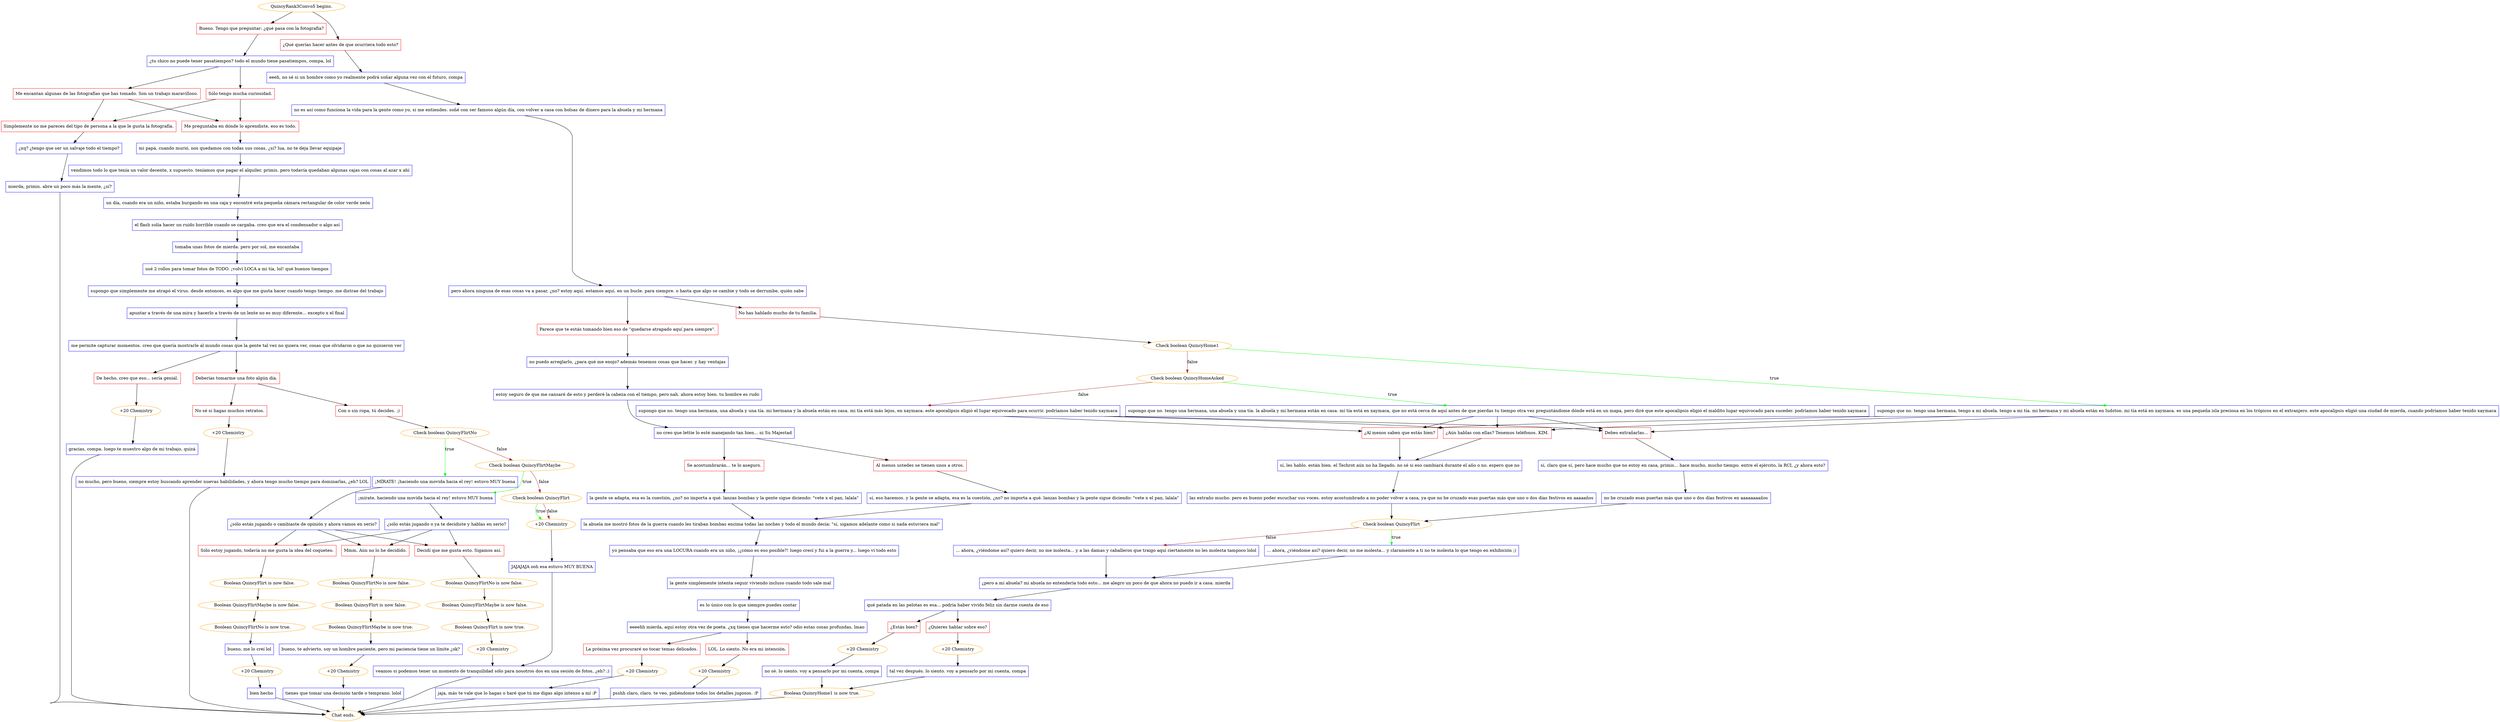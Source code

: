 digraph {
	"QuincyRank3Convo5 begins." [color=orange];
		"QuincyRank3Convo5 begins." -> j3608513226;
		"QuincyRank3Convo5 begins." -> j2606048392;
	j3608513226 [label="Bueno. Tengo que preguntar: ¿qué pasa con la fotografía?",shape=box,color=red];
		j3608513226 -> j634879039;
	j2606048392 [label="¿Qué querías hacer antes de que ocurriera todo esto?",shape=box,color=red];
		j2606048392 -> j440071522;
	j634879039 [label="¿tu chico no puede tener pasatiempos? todo el mundo tiene pasatiempos, compa, lol",shape=box,color=blue];
		j634879039 -> j2504005969;
		j634879039 -> j669821609;
	j440071522 [label="eeeh, no sé si un hombre como yo realmente podrá soñar alguna vez con el futuro, compa",shape=box,color=blue];
		j440071522 -> j113217727;
	j2504005969 [label="Me encantan algunas de las fotografías que has tomado. Son un trabajo maravilloso.",shape=box,color=red];
		j2504005969 -> j4061464534;
		j2504005969 -> j2589576047;
	j669821609 [label="Sólo tengo mucha curiosidad.",shape=box,color=red];
		j669821609 -> j4061464534;
		j669821609 -> j2589576047;
	j113217727 [label="no es así como funciona la vida para la gente como yo, si me entiendes. soñé con ser famoso algún día, con volver a casa con bolsas de dinero para la abuela y mi hermana",shape=box,color=blue];
		j113217727 -> j2578875480;
	j4061464534 [label="Me preguntaba en dónde lo aprendiste, eso es todo.",shape=box,color=red];
		j4061464534 -> j3495901444;
	j2589576047 [label="Simplemente no me pareces del tipo de persona a la que le gusta la fotografía.",shape=box,color=red];
		j2589576047 -> j4074093444;
	j2578875480 [label="pero ahora ninguna de esas cosas va a pasar, ¿no? estoy aquí. estamos aquí. en un bucle. para siempre. o hasta que algo se cambie y todo se derrumbe, quién sabe",shape=box,color=blue];
		j2578875480 -> j4092450419;
		j2578875480 -> j3958055971;
	j3495901444 [label="mi papá, cuando murió, nos quedamos con todas sus cosas, ¿sí? lua, no te deja llevar equipaje",shape=box,color=blue];
		j3495901444 -> j124214479;
	j4074093444 [label="¿xq? ¿tengo que ser un salvaje todo el tiempo?",shape=box,color=blue];
		j4074093444 -> j2817513693;
	j4092450419 [label="Parece que te estás tomando bien eso de \"quedarse atrapado aquí para siempre\".",shape=box,color=red];
		j4092450419 -> j2625463849;
	j3958055971 [label="No has hablado mucho de tu familia.",shape=box,color=red];
		j3958055971 -> j1107054542;
	j124214479 [label="vendimos todo lo que tenía un valor decente, x supuesto. teníamos que pagar el alquiler, primis. pero todavía quedaban algunas cajas con cosas al azar x ahí",shape=box,color=blue];
		j124214479 -> j1489017556;
	j2817513693 [label="mierda, primis. abre un poco más la mente, ¿sí?",shape=box,color=blue];
		j2817513693 -> "Chat ends.";
	j2625463849 [label="no puedo arreglarlo, ¿para qué me enojo? además tenemos cosas que hacer. y hay ventajas",shape=box,color=blue];
		j2625463849 -> j155363135;
	j1107054542 [label="Check boolean QuincyHome1",color=orange];
		j1107054542 -> j3240906493 [label=true,color=green];
		j1107054542 -> j3454029324 [label=false,color=brown];
	j1489017556 [label="un día, cuando era un niño, estaba hurgando en una caja y encontré esta pequeña cámara rectangular de color verde neón",shape=box,color=blue];
		j1489017556 -> j3403845178;
	"Chat ends." [color=orange];
	j155363135 [label="estoy seguro de que me cansaré de esto y perderé la cabeza con el tiempo, pero nah. ahora estoy bien. tu hombre es rudo",shape=box,color=blue];
		j155363135 -> j2969162626;
	j3240906493 [label="supongo que no. tengo una hermana, tengo a mi abuela. tengo a mi tía. mi hermana y mi abuela están en ludston. mi tía está en xaymaca. es una pequeña isla preciosa en los trópicos en el extranjero. este apocalipsis eligió una ciudad de mierda, cuando podríamos haber tenido xaymaca",shape=box,color=blue];
		j3240906493 -> j1516544264;
		j3240906493 -> j3934187561;
		j3240906493 -> j3845350100;
	j3454029324 [label="Check boolean QuincyHomeAsked",color=orange];
		j3454029324 -> j759664748 [label=true,color=green];
		j3454029324 -> j1842553542 [label=false,color=brown];
	j3403845178 [label="el flash solía hacer un ruido horrible cuando se cargaba. creo que era el condensador o algo así",shape=box,color=blue];
		j3403845178 -> j255026269;
	j2969162626 [label="no creo que lettie lo esté manejando tan bien... ni Su Majestad",shape=box,color=blue];
		j2969162626 -> j3294341023;
		j2969162626 -> j1448860208;
	j1516544264 [label="¿Aún hablas con ellas? Tenemos teléfonos. KIM.",shape=box,color=red];
		j1516544264 -> j2698220581;
	j3934187561 [label="¿Al menos saben que estás bien?",shape=box,color=red];
		j3934187561 -> j2698220581;
	j3845350100 [label="Debes extrañarlas...",shape=box,color=red];
		j3845350100 -> j1213551041;
	j759664748 [label="supongo que no. tengo una hermana, una abuela y una tía. la abuela y mi hermana están en casa. mi tía está en xaymaca, que no está cerca de aquí antes de que pierdas tu tiempo otra vez preguntándome dónde está en un mapa, pero diré que este apocalipsis eligió el maldito lugar equivocado para suceder. podríamos haber tenido xaymaca",shape=box,color=blue];
		j759664748 -> j1516544264;
		j759664748 -> j3934187561;
		j759664748 -> j3845350100;
	j1842553542 [label="supongo que no. tengo una hermana, una abuela y una tía. mi hermana y la abuela están en casa. mi tía está más lejos, en xaymaca. este apocalipsis eligió el lugar equivocado para ocurrir. podríamos haber tenido xaymaca",shape=box,color=blue];
		j1842553542 -> j1516544264;
		j1842553542 -> j3934187561;
		j1842553542 -> j3845350100;
	j255026269 [label="tomaba unas fotos de mierda. pero por sol, me encantaba",shape=box,color=blue];
		j255026269 -> j264843425;
	j3294341023 [label="Al menos ustedes se tienen unos a otros.",shape=box,color=red];
		j3294341023 -> j1123919101;
	j1448860208 [label="Se acostumbrarán... te lo aseguro.",shape=box,color=red];
		j1448860208 -> j1344740839;
	j2698220581 [label="sí, les hablo. están bien. el Techrot aún no ha llegado. no sé si eso cambiará durante el año o no. espero que no",shape=box,color=blue];
		j2698220581 -> j1761896703;
	j1213551041 [label="sí, claro que sí, pero hace mucho que no estoy en casa, primis... hace mucho, mucho tiempo. entre el ejército, la RCI, ¿y ahora esto?",shape=box,color=blue];
		j1213551041 -> j1099529648;
	j264843425 [label="usé 2 rollos para tomar fotos de TODO. ¡volví LOCA a mi tía, lol! qué buenos tiempos",shape=box,color=blue];
		j264843425 -> j3476980558;
	j1123919101 [label="sí, eso hacemos. y la gente se adapta, esa es la cuestión, ¿no? no importa a qué. lanzas bombas y la gente sigue diciendo: \"vete x el pan, lalala\"",shape=box,color=blue];
		j1123919101 -> j1327659415;
	j1344740839 [label="la gente se adapta, esa es la cuestión, ¿no? no importa a qué. lanzas bombas y la gente sigue diciendo: \"vete x el pan, lalala\"",shape=box,color=blue];
		j1344740839 -> j1327659415;
	j1761896703 [label="las extraño mucho. pero es bueno poder escuchar sus voces. estoy acostumbrado a no poder volver a casa, ya que no he cruzado esas puertas más que uno o dos días festivos en aaaaaños",shape=box,color=blue];
		j1761896703 -> j1312645796;
	j1099529648 [label="no he cruzado esas puertas más que uno o dos días festivos en aaaaaaaaños",shape=box,color=blue];
		j1099529648 -> j1312645796;
	j3476980558 [label="supongo que simplemente me atrapó el virus. desde entonces, es algo que me gusta hacer cuando tengo tiempo. me distrae del trabajo",shape=box,color=blue];
		j3476980558 -> j4061804895;
	j1327659415 [label="la abuela me mostró fotos de la guerra cuando les tiraban bombas encima todas las noches y todo el mundo decía: \"sí, sigamos adelante como si nada estuviera mal\"",shape=box,color=blue];
		j1327659415 -> j4093191982;
	j1312645796 [label="Check boolean QuincyFlirt",color=orange];
		j1312645796 -> j3086799029 [label=true,color=green];
		j1312645796 -> j3821235639 [label=false,color=brown];
	j4061804895 [label="apuntar a través de una mira y hacerlo a través de un lente no es muy diferente... excepto x el final",shape=box,color=blue];
		j4061804895 -> j4160158776;
	j4093191982 [label="yo pensaba que eso era una LOCURA cuando era un niño, ¡¿cómo es eso posible?! luego crecí y fui a la guerra y... luego vi todo esto",shape=box,color=blue];
		j4093191982 -> j3108046713;
	j3086799029 [label="... ahora, ¿viéndome así? quiero decir, no me molesta... y claramente a ti no te molesta lo que tengo en exhibición ;)",shape=box,color=blue];
		j3086799029 -> j2655764047;
	j3821235639 [label="... ahora, ¿viéndome así? quiero decir, no me molesta... y a las damas y caballeros que traigo aquí ciertamente no les molesta tampoco lolol",shape=box,color=blue];
		j3821235639 -> j2655764047;
	j4160158776 [label="me permite capturar momentos. creo que quería mostrarle al mundo cosas que la gente tal vez no quiera ver, cosas que olvidaron o que no quisieron ver",shape=box,color=blue];
		j4160158776 -> j2843478274;
		j4160158776 -> j4074630011;
	j3108046713 [label="la gente simplemente intenta seguir viviendo incluso cuando todo sale mal",shape=box,color=blue];
		j3108046713 -> j2286218473;
	j2655764047 [label="¿pero a mi abuela? mi abuela no entendería todo esto... me alegro un poco de que ahora no puedo ir a casa. mierda",shape=box,color=blue];
		j2655764047 -> j1506856796;
	j2843478274 [label="Deberías tomarme una foto algún día.",shape=box,color=red];
		j2843478274 -> j4089118617;
		j2843478274 -> j3382142952;
	j4074630011 [label="De hecho, creo que eso... sería genial.",shape=box,color=red];
		j4074630011 -> j2481886644;
	j2286218473 [label="es lo único con lo que siempre puedes contar",shape=box,color=blue];
		j2286218473 -> j3958198840;
	j1506856796 [label="qué patada en las pelotas es esa... podría haber vivido feliz sin darme cuenta de eso",shape=box,color=blue];
		j1506856796 -> j4251449220;
		j1506856796 -> j1428218116;
	j4089118617 [label="Con o sin ropa, tú decides. ;)",shape=box,color=red];
		j4089118617 -> j3041405402;
	j3382142952 [label="No sé si hagas muchos retratos.",shape=box,color=red];
		j3382142952 -> j706732096;
	j2481886644 [label="+20 Chemistry",color=orange];
		j2481886644 -> j3759254978;
	j3958198840 [label="eeeehh mierda, aquí estoy otra vez de poeta. ¿xq tienes que hacerme esto? odio estas cosas profundas, lmao",shape=box,color=blue];
		j3958198840 -> j1959244906;
		j3958198840 -> j1865518646;
	j4251449220 [label="¿Estás bien?",shape=box,color=red];
		j4251449220 -> j634881500;
	j1428218116 [label="¿Quieres hablar sobre eso?",shape=box,color=red];
		j1428218116 -> j621329752;
	j3041405402 [label="Check boolean QuincyFlirtNo",color=orange];
		j3041405402 -> j2957219566 [label=true,color=green];
		j3041405402 -> j1771625091 [label=false,color=brown];
	j706732096 [label="+20 Chemistry",color=orange];
		j706732096 -> j3356615391;
	j3759254978 [label="gracias, compa. luego te muestro algo de mi trabajo, quizá",shape=box,color=blue];
		j3759254978 -> "Chat ends.";
	j1959244906 [label="LOL. Lo siento. No era mi intención.",shape=box,color=red];
		j1959244906 -> j1990474008;
	j1865518646 [label="La próxima vez procuraré no tocar temas delicados.",shape=box,color=red];
		j1865518646 -> j2527020874;
	j634881500 [label="+20 Chemistry",color=orange];
		j634881500 -> j156260145;
	j621329752 [label="+20 Chemistry",color=orange];
		j621329752 -> j3223554539;
	j2957219566 [label="¡MÍRATE! ¡haciendo una movida hacia el rey! estuvo MUY buena",shape=box,color=blue];
		j2957219566 -> j4144108673;
	j1771625091 [label="Check boolean QuincyFlirtMaybe",color=orange];
		j1771625091 -> j2405645773 [label=true,color=green];
		j1771625091 -> j264878120 [label=false,color=brown];
	j3356615391 [label="no mucho, pero bueno, siempre estoy buscando aprender nuevas habilidades, y ahora tengo mucho tiempo para dominarlas, ¿eh? LOL",shape=box,color=blue];
		j3356615391 -> "Chat ends.";
	j1990474008 [label="+20 Chemistry",color=orange];
		j1990474008 -> j3723873759;
	j2527020874 [label="+20 Chemistry",color=orange];
		j2527020874 -> j1562507271;
	j156260145 [label="no sé. lo siento. voy a pensarlo por mi cuenta, compa",shape=box,color=blue];
		j156260145 -> j2139500098;
	j3223554539 [label="tal vez después. lo siento. voy a pensarlo por mi cuenta, compa",shape=box,color=blue];
		j3223554539 -> j2139500098;
	j4144108673 [label="¿sólo estás jugando o cambiaste de opinión y ahora vamos en serio?",shape=box,color=blue];
		j4144108673 -> j3956111365;
		j4144108673 -> j2046565032;
		j4144108673 -> j570649403;
	j2405645773 [label="¡mírate, haciendo una movida hacia el rey! estuvo MUY buena",shape=box,color=blue];
		j2405645773 -> j1077177801;
	j264878120 [label="Check boolean QuincyFlirt",color=orange];
		j264878120 -> j3584166135 [label=true,color=green];
		j264878120 -> j3584166135 [label=false,color=brown];
	j3723873759 [label="psshh claro, claro. te veo, pidiéndome todos los detalles jugosos. :P",shape=box,color=blue];
		j3723873759 -> "Chat ends.";
	j1562507271 [label="jaja, más te vale que lo hagas o haré que tú me digas algo intenso a mí :P",shape=box,color=blue];
		j1562507271 -> "Chat ends.";
	j2139500098 [label="Boolean QuincyHome1 is now true.",color=orange];
		j2139500098 -> "Chat ends.";
	j3956111365 [label="Decidí que me gusta esto. Sigamos así.",shape=box,color=red];
		j3956111365 -> j1733458513;
	j2046565032 [label="Mmm. Aún no lo he decidido.",shape=box,color=red];
		j2046565032 -> j91932490;
	j570649403 [label="Sólo estoy jugando, todavía no me gusta la idea del coqueteo.",shape=box,color=red];
		j570649403 -> j1720368295;
	j1077177801 [label="¿sólo estás jugando o ya te decidiste y hablas en serio?",shape=box,color=blue];
		j1077177801 -> j3956111365;
		j1077177801 -> j2046565032;
		j1077177801 -> j570649403;
	j3584166135 [label="+20 Chemistry",color=orange];
		j3584166135 -> j2820813546;
	j1733458513 [label="Boolean QuincyFlirtNo is now false.",color=orange];
		j1733458513 -> j1228797619;
	j91932490 [label="Boolean QuincyFlirtNo is now false.",color=orange];
		j91932490 -> j3940953579;
	j1720368295 [label="Boolean QuincyFlirt is now false.",color=orange];
		j1720368295 -> j3889029809;
	j2820813546 [label="JAJAJAJA ooh esa estuvo MUY BUENA",shape=box,color=blue];
		j2820813546 -> j2986816297;
	j1228797619 [label="Boolean QuincyFlirtMaybe is now false.",color=orange];
		j1228797619 -> j1907537816;
	j3940953579 [label="Boolean QuincyFlirt is now false.",color=orange];
		j3940953579 -> j8278508;
	j3889029809 [label="Boolean QuincyFlirtMaybe is now false.",color=orange];
		j3889029809 -> j606160591;
	j2986816297 [label="veamos si podemos tener un momento de tranquilidad sólo para nosotros dos en una sesión de fotos, ¿eh? ;)",shape=box,color=blue];
		j2986816297 -> "Chat ends.";
	j1907537816 [label="Boolean QuincyFlirt is now true.",color=orange];
		j1907537816 -> j1301489108;
	j8278508 [label="Boolean QuincyFlirtMaybe is now true.",color=orange];
		j8278508 -> j2484230813;
	j606160591 [label="Boolean QuincyFlirtNo is now true.",color=orange];
		j606160591 -> j1796962842;
	j1301489108 [label="+20 Chemistry",color=orange];
		j1301489108 -> j2986816297;
	j2484230813 [label="bueno, te advierto, soy un hombre paciente, pero mi paciencia tiene un límite ¿ok?",shape=box,color=blue];
		j2484230813 -> j696965240;
	j1796962842 [label="bueno, me lo creí lol",shape=box,color=blue];
		j1796962842 -> j4287924368;
	j696965240 [label="+20 Chemistry",color=orange];
		j696965240 -> j586618104;
	j4287924368 [label="+20 Chemistry",color=orange];
		j4287924368 -> j3953280048;
	j586618104 [label="tienes que tomar una decisión tarde o temprano. lolol",shape=box,color=blue];
		j586618104 -> "Chat ends.";
	j3953280048 [label="bien hecho",shape=box,color=blue];
		j3953280048 -> "Chat ends.";
}